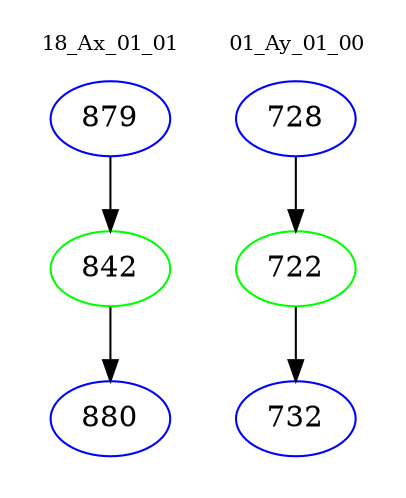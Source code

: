 digraph{
subgraph cluster_0 {
color = white
label = "18_Ax_01_01";
fontsize=10;
T0_879 [label="879", color="blue"]
T0_879 -> T0_842 [color="black"]
T0_842 [label="842", color="green"]
T0_842 -> T0_880 [color="black"]
T0_880 [label="880", color="blue"]
}
subgraph cluster_1 {
color = white
label = "01_Ay_01_00";
fontsize=10;
T1_728 [label="728", color="blue"]
T1_728 -> T1_722 [color="black"]
T1_722 [label="722", color="green"]
T1_722 -> T1_732 [color="black"]
T1_732 [label="732", color="blue"]
}
}
